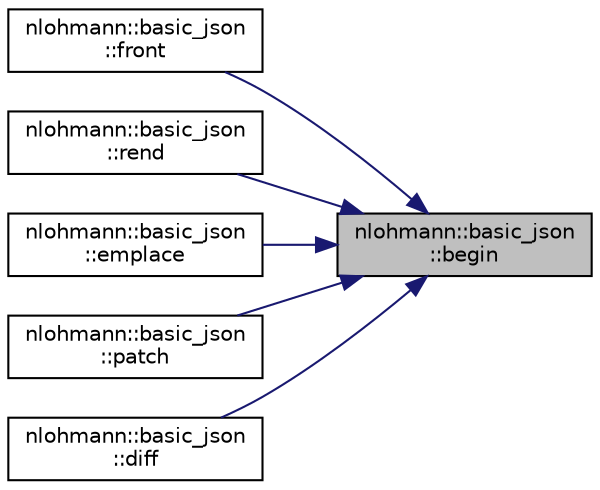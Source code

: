 digraph "nlohmann::basic_json::begin"
{
 // LATEX_PDF_SIZE
  edge [fontname="Helvetica",fontsize="10",labelfontname="Helvetica",labelfontsize="10"];
  node [fontname="Helvetica",fontsize="10",shape=record];
  rankdir="RL";
  Node61 [label="nlohmann::basic_json\l::begin",height=0.2,width=0.4,color="black", fillcolor="grey75", style="filled", fontcolor="black",tooltip="returns an iterator to the first element"];
  Node61 -> Node62 [dir="back",color="midnightblue",fontsize="10",style="solid"];
  Node62 [label="nlohmann::basic_json\l::front",height=0.2,width=0.4,color="black", fillcolor="white", style="filled",URL="$classnlohmann_1_1basic__json.html#a3acba9c6ceb7214e565fe08c3ba5b352",tooltip="access the first element"];
  Node61 -> Node63 [dir="back",color="midnightblue",fontsize="10",style="solid"];
  Node63 [label="nlohmann::basic_json\l::rend",height=0.2,width=0.4,color="black", fillcolor="white", style="filled",URL="$classnlohmann_1_1basic__json.html#ac77aed0925d447744676725ab0b6d535",tooltip="returns an iterator to the reverse-end"];
  Node61 -> Node64 [dir="back",color="midnightblue",fontsize="10",style="solid"];
  Node64 [label="nlohmann::basic_json\l::emplace",height=0.2,width=0.4,color="black", fillcolor="white", style="filled",URL="$classnlohmann_1_1basic__json.html#a5338e282d1d02bed389d852dd670d98d",tooltip="add an object to an object if key does not exist"];
  Node61 -> Node65 [dir="back",color="midnightblue",fontsize="10",style="solid"];
  Node65 [label="nlohmann::basic_json\l::patch",height=0.2,width=0.4,color="black", fillcolor="white", style="filled",URL="$classnlohmann_1_1basic__json.html#a81e0c41a4a9dff4df2f6973f7f8b2a83",tooltip="applies a JSON patch"];
  Node61 -> Node66 [dir="back",color="midnightblue",fontsize="10",style="solid"];
  Node66 [label="nlohmann::basic_json\l::diff",height=0.2,width=0.4,color="black", fillcolor="white", style="filled",URL="$classnlohmann_1_1basic__json.html#a543bd5f7490de54c875b2c0912dc9a49",tooltip="creates a diff as a JSON patch"];
}
